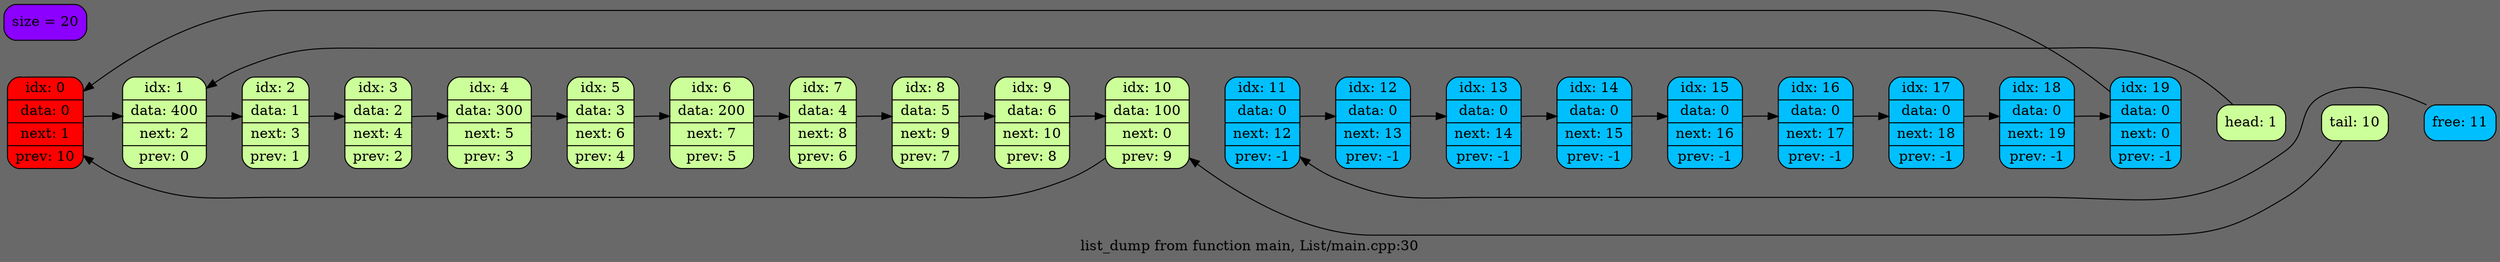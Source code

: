 digraph List {
	rankdir = LR;
	node [shape = record];
	bgcolor = "#696969";
	0 -> 0 -> 1 -> 2 -> 3 -> 4 -> 5 -> 6 -> 7 -> 8 -> 9 -> 10 -> 11 -> 12 -> 13 -> 14 -> 15 -> 16 -> 17 -> 18 -> 19 -> head -> tail -> free[arrowsize = 0.0, weight = 10000, color = "#696969"];
	0 [shape = Mrecord, style = filled, fillcolor = "#ff0000", label = "idx: 0 | data: 0 | next: 1 | prev: 10"];
	1 [shape = Mrecord, style = filled, fillcolor = "#ccff99", label = "idx: 1 | data: 400 | next: 2 | prev: 0"];
	2 [shape = Mrecord, style = filled, fillcolor = "#ccff99", label = "idx: 2 | data: 1 | next: 3 | prev: 1"];
	3 [shape = Mrecord, style = filled, fillcolor = "#ccff99", label = "idx: 3 | data: 2 | next: 4 | prev: 2"];
	4 [shape = Mrecord, style = filled, fillcolor = "#ccff99", label = "idx: 4 | data: 300 | next: 5 | prev: 3"];
	5 [shape = Mrecord, style = filled, fillcolor = "#ccff99", label = "idx: 5 | data: 3 | next: 6 | prev: 4"];
	6 [shape = Mrecord, style = filled, fillcolor = "#ccff99", label = "idx: 6 | data: 200 | next: 7 | prev: 5"];
	7 [shape = Mrecord, style = filled, fillcolor = "#ccff99", label = "idx: 7 | data: 4 | next: 8 | prev: 6"];
	8 [shape = Mrecord, style = filled, fillcolor = "#ccff99", label = "idx: 8 | data: 5 | next: 9 | prev: 7"];
	9 [shape = Mrecord, style = filled, fillcolor = "#ccff99", label = "idx: 9 | data: 6 | next: 10 | prev: 8"];
	10 [shape = Mrecord, style = filled, fillcolor = "#ccff99", label = "idx: 10 | data: 100 | next: 0 | prev: 9"];
	11 [shape = Mrecord, style = filled, fillcolor = "#00BFFF", label = "idx: 11 | data: 0 | next: 12 | prev: -1"];
	12 [shape = Mrecord, style = filled, fillcolor = "#00BFFF", label = "idx: 12 | data: 0 | next: 13 | prev: -1"];
	13 [shape = Mrecord, style = filled, fillcolor = "#00BFFF", label = "idx: 13 | data: 0 | next: 14 | prev: -1"];
	14 [shape = Mrecord, style = filled, fillcolor = "#00BFFF", label = "idx: 14 | data: 0 | next: 15 | prev: -1"];
	15 [shape = Mrecord, style = filled, fillcolor = "#00BFFF", label = "idx: 15 | data: 0 | next: 16 | prev: -1"];
	16 [shape = Mrecord, style = filled, fillcolor = "#00BFFF", label = "idx: 16 | data: 0 | next: 17 | prev: -1"];
	17 [shape = Mrecord, style = filled, fillcolor = "#00BFFF", label = "idx: 17 | data: 0 | next: 18 | prev: -1"];
	18 [shape = Mrecord, style = filled, fillcolor = "#00BFFF", label = "idx: 18 | data: 0 | next: 19 | prev: -1"];
	19 [shape = Mrecord, style = filled, fillcolor = "#00BFFF", label = "idx: 19 | data: 0 | next: 0 | prev: -1"];
	head [shape = Mrecord, style = filled, fillcolor = "#ccff99", label = "head: 1"];
	tail [shape = Mrecord, style = filled, fillcolor = "#ccff99", label = "tail: 10"];
	free [shape = Mrecord, style = filled, fillcolor = "#00BFFF", label = "free: 11"];
	0 -> 1
	1 -> 2
	2 -> 3
	3 -> 4
	4 -> 5
	5 -> 6
	6 -> 7
	7 -> 8
	8 -> 9
	9 -> 10
	10 -> 0
	11 -> 12
	12 -> 13
	13 -> 14
	14 -> 15
	15 -> 16
	16 -> 17
	17 -> 18
	18 -> 19
	19 -> 0
	head -> 1
	tail -> 10
	free -> 11
	label = "list_dump from function main, List/main.cpp:30";
	All[shape = Mrecord, style = filled, fillcolor = "#8B00FF", label = "size = 20"];}
